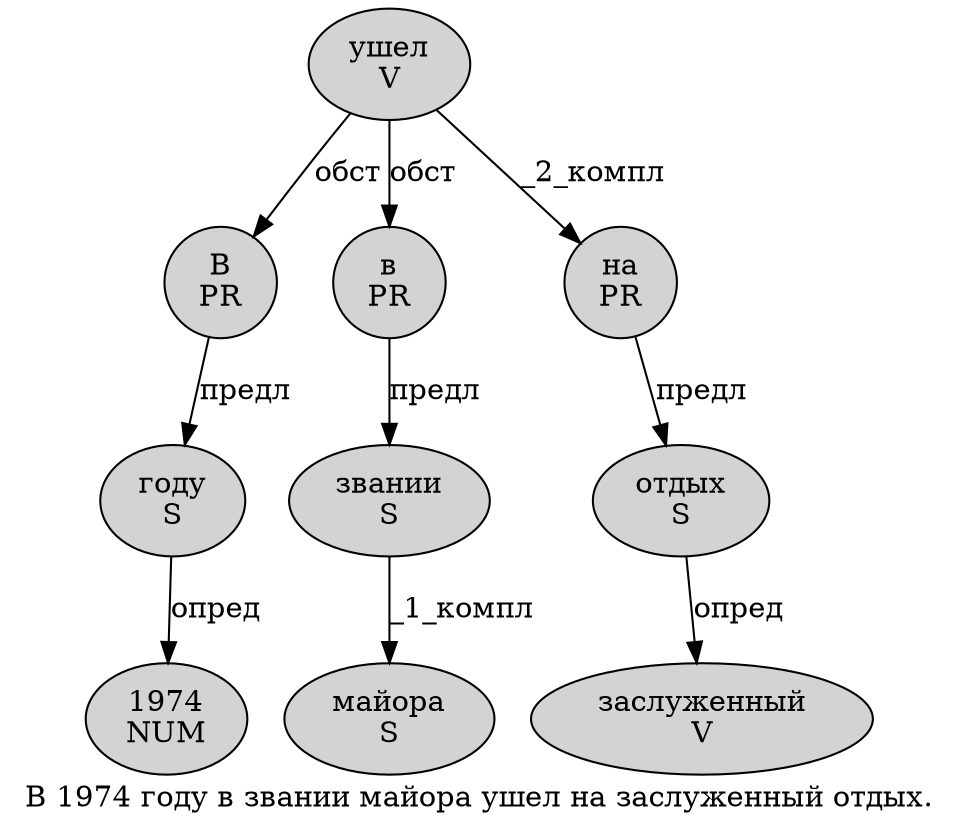 digraph SENTENCE_944 {
	graph [label="В 1974 году в звании майора ушел на заслуженный отдых."]
	node [style=filled]
		0 [label="В
PR" color="" fillcolor=lightgray penwidth=1 shape=ellipse]
		1 [label="1974
NUM" color="" fillcolor=lightgray penwidth=1 shape=ellipse]
		2 [label="году
S" color="" fillcolor=lightgray penwidth=1 shape=ellipse]
		3 [label="в
PR" color="" fillcolor=lightgray penwidth=1 shape=ellipse]
		4 [label="звании
S" color="" fillcolor=lightgray penwidth=1 shape=ellipse]
		5 [label="майора
S" color="" fillcolor=lightgray penwidth=1 shape=ellipse]
		6 [label="ушел
V" color="" fillcolor=lightgray penwidth=1 shape=ellipse]
		7 [label="на
PR" color="" fillcolor=lightgray penwidth=1 shape=ellipse]
		8 [label="заслуженный
V" color="" fillcolor=lightgray penwidth=1 shape=ellipse]
		9 [label="отдых
S" color="" fillcolor=lightgray penwidth=1 shape=ellipse]
			0 -> 2 [label="предл"]
			2 -> 1 [label="опред"]
			3 -> 4 [label="предл"]
			4 -> 5 [label="_1_компл"]
			6 -> 0 [label="обст"]
			6 -> 3 [label="обст"]
			6 -> 7 [label="_2_компл"]
			9 -> 8 [label="опред"]
			7 -> 9 [label="предл"]
}